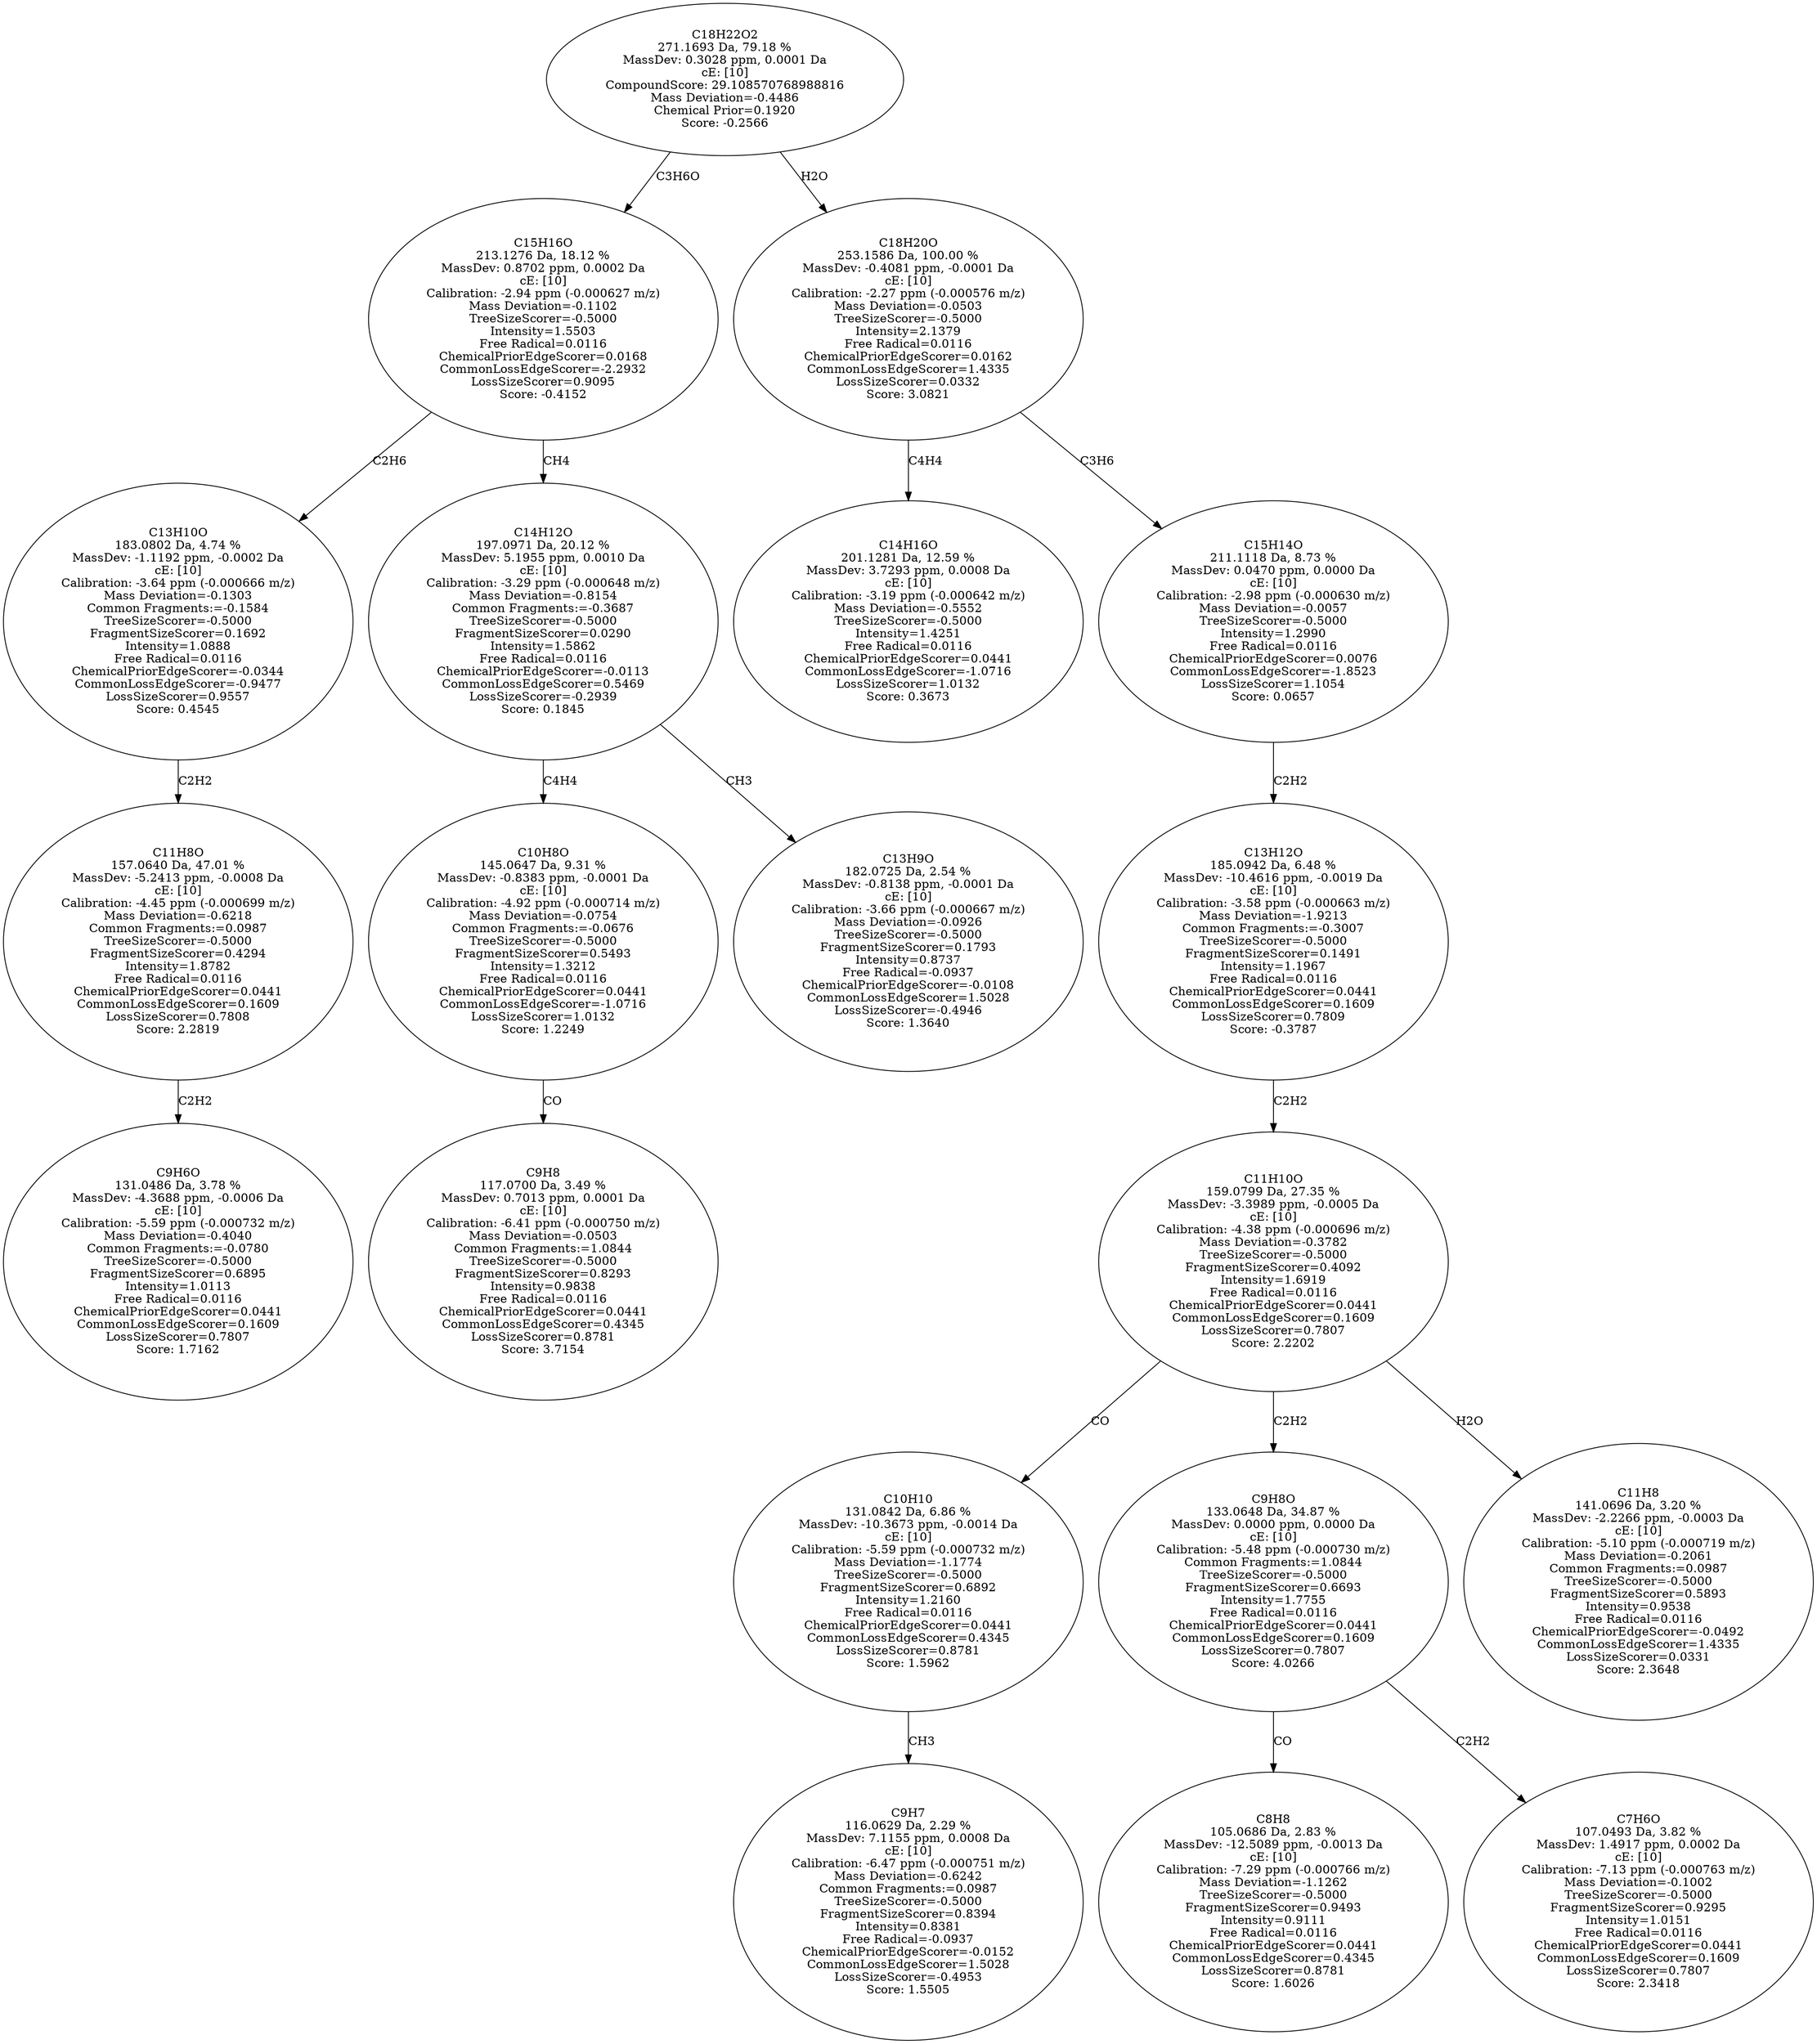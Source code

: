 strict digraph {
v1 [label="C9H6O\n131.0486 Da, 3.78 %\nMassDev: -4.3688 ppm, -0.0006 Da\ncE: [10]\nCalibration: -5.59 ppm (-0.000732 m/z)\nMass Deviation=-0.4040\nCommon Fragments:=-0.0780\nTreeSizeScorer=-0.5000\nFragmentSizeScorer=0.6895\nIntensity=1.0113\nFree Radical=0.0116\nChemicalPriorEdgeScorer=0.0441\nCommonLossEdgeScorer=0.1609\nLossSizeScorer=0.7807\nScore: 1.7162"];
v2 [label="C11H8O\n157.0640 Da, 47.01 %\nMassDev: -5.2413 ppm, -0.0008 Da\ncE: [10]\nCalibration: -4.45 ppm (-0.000699 m/z)\nMass Deviation=-0.6218\nCommon Fragments:=0.0987\nTreeSizeScorer=-0.5000\nFragmentSizeScorer=0.4294\nIntensity=1.8782\nFree Radical=0.0116\nChemicalPriorEdgeScorer=0.0441\nCommonLossEdgeScorer=0.1609\nLossSizeScorer=0.7808\nScore: 2.2819"];
v3 [label="C13H10O\n183.0802 Da, 4.74 %\nMassDev: -1.1192 ppm, -0.0002 Da\ncE: [10]\nCalibration: -3.64 ppm (-0.000666 m/z)\nMass Deviation=-0.1303\nCommon Fragments:=-0.1584\nTreeSizeScorer=-0.5000\nFragmentSizeScorer=0.1692\nIntensity=1.0888\nFree Radical=0.0116\nChemicalPriorEdgeScorer=-0.0344\nCommonLossEdgeScorer=-0.9477\nLossSizeScorer=0.9557\nScore: 0.4545"];
v4 [label="C9H8\n117.0700 Da, 3.49 %\nMassDev: 0.7013 ppm, 0.0001 Da\ncE: [10]\nCalibration: -6.41 ppm (-0.000750 m/z)\nMass Deviation=-0.0503\nCommon Fragments:=1.0844\nTreeSizeScorer=-0.5000\nFragmentSizeScorer=0.8293\nIntensity=0.9838\nFree Radical=0.0116\nChemicalPriorEdgeScorer=0.0441\nCommonLossEdgeScorer=0.4345\nLossSizeScorer=0.8781\nScore: 3.7154"];
v5 [label="C10H8O\n145.0647 Da, 9.31 %\nMassDev: -0.8383 ppm, -0.0001 Da\ncE: [10]\nCalibration: -4.92 ppm (-0.000714 m/z)\nMass Deviation=-0.0754\nCommon Fragments:=-0.0676\nTreeSizeScorer=-0.5000\nFragmentSizeScorer=0.5493\nIntensity=1.3212\nFree Radical=0.0116\nChemicalPriorEdgeScorer=0.0441\nCommonLossEdgeScorer=-1.0716\nLossSizeScorer=1.0132\nScore: 1.2249"];
v6 [label="C13H9O\n182.0725 Da, 2.54 %\nMassDev: -0.8138 ppm, -0.0001 Da\ncE: [10]\nCalibration: -3.66 ppm (-0.000667 m/z)\nMass Deviation=-0.0926\nTreeSizeScorer=-0.5000\nFragmentSizeScorer=0.1793\nIntensity=0.8737\nFree Radical=-0.0937\nChemicalPriorEdgeScorer=-0.0108\nCommonLossEdgeScorer=1.5028\nLossSizeScorer=-0.4946\nScore: 1.3640"];
v7 [label="C14H12O\n197.0971 Da, 20.12 %\nMassDev: 5.1955 ppm, 0.0010 Da\ncE: [10]\nCalibration: -3.29 ppm (-0.000648 m/z)\nMass Deviation=-0.8154\nCommon Fragments:=-0.3687\nTreeSizeScorer=-0.5000\nFragmentSizeScorer=0.0290\nIntensity=1.5862\nFree Radical=0.0116\nChemicalPriorEdgeScorer=-0.0113\nCommonLossEdgeScorer=0.5469\nLossSizeScorer=-0.2939\nScore: 0.1845"];
v8 [label="C15H16O\n213.1276 Da, 18.12 %\nMassDev: 0.8702 ppm, 0.0002 Da\ncE: [10]\nCalibration: -2.94 ppm (-0.000627 m/z)\nMass Deviation=-0.1102\nTreeSizeScorer=-0.5000\nIntensity=1.5503\nFree Radical=0.0116\nChemicalPriorEdgeScorer=0.0168\nCommonLossEdgeScorer=-2.2932\nLossSizeScorer=0.9095\nScore: -0.4152"];
v9 [label="C14H16O\n201.1281 Da, 12.59 %\nMassDev: 3.7293 ppm, 0.0008 Da\ncE: [10]\nCalibration: -3.19 ppm (-0.000642 m/z)\nMass Deviation=-0.5552\nTreeSizeScorer=-0.5000\nIntensity=1.4251\nFree Radical=0.0116\nChemicalPriorEdgeScorer=0.0441\nCommonLossEdgeScorer=-1.0716\nLossSizeScorer=1.0132\nScore: 0.3673"];
v10 [label="C9H7\n116.0629 Da, 2.29 %\nMassDev: 7.1155 ppm, 0.0008 Da\ncE: [10]\nCalibration: -6.47 ppm (-0.000751 m/z)\nMass Deviation=-0.6242\nCommon Fragments:=0.0987\nTreeSizeScorer=-0.5000\nFragmentSizeScorer=0.8394\nIntensity=0.8381\nFree Radical=-0.0937\nChemicalPriorEdgeScorer=-0.0152\nCommonLossEdgeScorer=1.5028\nLossSizeScorer=-0.4953\nScore: 1.5505"];
v11 [label="C10H10\n131.0842 Da, 6.86 %\nMassDev: -10.3673 ppm, -0.0014 Da\ncE: [10]\nCalibration: -5.59 ppm (-0.000732 m/z)\nMass Deviation=-1.1774\nTreeSizeScorer=-0.5000\nFragmentSizeScorer=0.6892\nIntensity=1.2160\nFree Radical=0.0116\nChemicalPriorEdgeScorer=0.0441\nCommonLossEdgeScorer=0.4345\nLossSizeScorer=0.8781\nScore: 1.5962"];
v12 [label="C8H8\n105.0686 Da, 2.83 %\nMassDev: -12.5089 ppm, -0.0013 Da\ncE: [10]\nCalibration: -7.29 ppm (-0.000766 m/z)\nMass Deviation=-1.1262\nTreeSizeScorer=-0.5000\nFragmentSizeScorer=0.9493\nIntensity=0.9111\nFree Radical=0.0116\nChemicalPriorEdgeScorer=0.0441\nCommonLossEdgeScorer=0.4345\nLossSizeScorer=0.8781\nScore: 1.6026"];
v13 [label="C7H6O\n107.0493 Da, 3.82 %\nMassDev: 1.4917 ppm, 0.0002 Da\ncE: [10]\nCalibration: -7.13 ppm (-0.000763 m/z)\nMass Deviation=-0.1002\nTreeSizeScorer=-0.5000\nFragmentSizeScorer=0.9295\nIntensity=1.0151\nFree Radical=0.0116\nChemicalPriorEdgeScorer=0.0441\nCommonLossEdgeScorer=0.1609\nLossSizeScorer=0.7807\nScore: 2.3418"];
v14 [label="C9H8O\n133.0648 Da, 34.87 %\nMassDev: 0.0000 ppm, 0.0000 Da\ncE: [10]\nCalibration: -5.48 ppm (-0.000730 m/z)\nCommon Fragments:=1.0844\nTreeSizeScorer=-0.5000\nFragmentSizeScorer=0.6693\nIntensity=1.7755\nFree Radical=0.0116\nChemicalPriorEdgeScorer=0.0441\nCommonLossEdgeScorer=0.1609\nLossSizeScorer=0.7807\nScore: 4.0266"];
v15 [label="C11H8\n141.0696 Da, 3.20 %\nMassDev: -2.2266 ppm, -0.0003 Da\ncE: [10]\nCalibration: -5.10 ppm (-0.000719 m/z)\nMass Deviation=-0.2061\nCommon Fragments:=0.0987\nTreeSizeScorer=-0.5000\nFragmentSizeScorer=0.5893\nIntensity=0.9538\nFree Radical=0.0116\nChemicalPriorEdgeScorer=-0.0492\nCommonLossEdgeScorer=1.4335\nLossSizeScorer=0.0331\nScore: 2.3648"];
v16 [label="C11H10O\n159.0799 Da, 27.35 %\nMassDev: -3.3989 ppm, -0.0005 Da\ncE: [10]\nCalibration: -4.38 ppm (-0.000696 m/z)\nMass Deviation=-0.3782\nTreeSizeScorer=-0.5000\nFragmentSizeScorer=0.4092\nIntensity=1.6919\nFree Radical=0.0116\nChemicalPriorEdgeScorer=0.0441\nCommonLossEdgeScorer=0.1609\nLossSizeScorer=0.7807\nScore: 2.2202"];
v17 [label="C13H12O\n185.0942 Da, 6.48 %\nMassDev: -10.4616 ppm, -0.0019 Da\ncE: [10]\nCalibration: -3.58 ppm (-0.000663 m/z)\nMass Deviation=-1.9213\nCommon Fragments:=-0.3007\nTreeSizeScorer=-0.5000\nFragmentSizeScorer=0.1491\nIntensity=1.1967\nFree Radical=0.0116\nChemicalPriorEdgeScorer=0.0441\nCommonLossEdgeScorer=0.1609\nLossSizeScorer=0.7809\nScore: -0.3787"];
v18 [label="C15H14O\n211.1118 Da, 8.73 %\nMassDev: 0.0470 ppm, 0.0000 Da\ncE: [10]\nCalibration: -2.98 ppm (-0.000630 m/z)\nMass Deviation=-0.0057\nTreeSizeScorer=-0.5000\nIntensity=1.2990\nFree Radical=0.0116\nChemicalPriorEdgeScorer=0.0076\nCommonLossEdgeScorer=-1.8523\nLossSizeScorer=1.1054\nScore: 0.0657"];
v19 [label="C18H20O\n253.1586 Da, 100.00 %\nMassDev: -0.4081 ppm, -0.0001 Da\ncE: [10]\nCalibration: -2.27 ppm (-0.000576 m/z)\nMass Deviation=-0.0503\nTreeSizeScorer=-0.5000\nIntensity=2.1379\nFree Radical=0.0116\nChemicalPriorEdgeScorer=0.0162\nCommonLossEdgeScorer=1.4335\nLossSizeScorer=0.0332\nScore: 3.0821"];
v20 [label="C18H22O2\n271.1693 Da, 79.18 %\nMassDev: 0.3028 ppm, 0.0001 Da\ncE: [10]\nCompoundScore: 29.108570768988816\nMass Deviation=-0.4486\nChemical Prior=0.1920\nScore: -0.2566"];
v2 -> v1 [label="C2H2"];
v3 -> v2 [label="C2H2"];
v8 -> v3 [label="C2H6"];
v5 -> v4 [label="CO"];
v7 -> v5 [label="C4H4"];
v7 -> v6 [label="CH3"];
v8 -> v7 [label="CH4"];
v20 -> v8 [label="C3H6O"];
v19 -> v9 [label="C4H4"];
v11 -> v10 [label="CH3"];
v16 -> v11 [label="CO"];
v14 -> v12 [label="CO"];
v14 -> v13 [label="C2H2"];
v16 -> v14 [label="C2H2"];
v16 -> v15 [label="H2O"];
v17 -> v16 [label="C2H2"];
v18 -> v17 [label="C2H2"];
v19 -> v18 [label="C3H6"];
v20 -> v19 [label="H2O"];
}